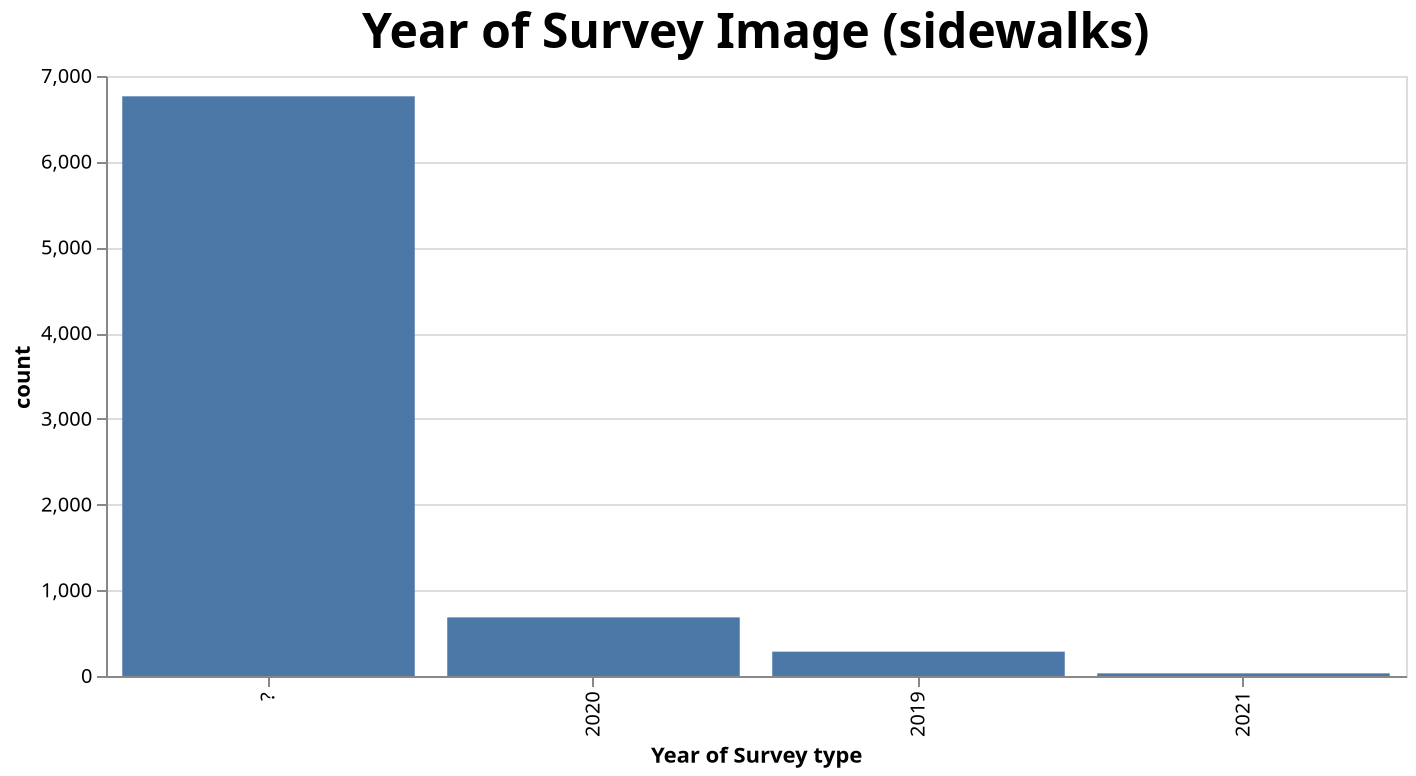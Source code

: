 {
  "config": {
    "view": {
      "continuousWidth": 300,
      "continuousHeight": 300
    },
    "title": {
      "fontSize": 24
    }
  },
  "data": {
    "name": "data-a176a4a7a66be4944e096fbef197a319"
  },
  "mark": {
    "type": "bar"
  },
  "encoding": {
    "tooltip": [
      {
        "field": "percent",
        "type": "nominal"
      }
    ],
    "x": {
      "field": "Year of Survey type",
      "sort": "-y",
      "type": "nominal"
    },
    "y": {
      "field": "count",
      "type": "quantitative"
    }
  },
  "height": 300,
  "params": [
    {
      "name": "param_7",
      "select": {
        "type": "interval",
        "encodings": [
          "x",
          "y"
        ]
      },
      "bind": "scales"
    }
  ],
  "title": "Year of Survey Image (sidewalks)",
  "width": 650,
  "$schema": "https://vega.github.io/schema/vega-lite/v5.8.0.json",
  "datasets": {
    "data-a176a4a7a66be4944e096fbef197a319": [
      {
        "Year of Survey type": "?",
        "count": 6763,
        "percent": "87.13%"
      },
      {
        "Year of Survey type": "2020",
        "count": 684,
        "percent": "8.81%"
      },
      {
        "Year of Survey type": "2019",
        "count": 284,
        "percent": "3.66%"
      },
      {
        "Year of Survey type": "2021",
        "count": 31,
        "percent": "0.4%"
      }
    ]
  }
}
